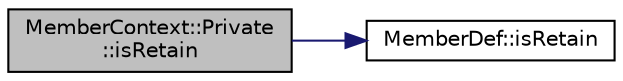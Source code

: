 digraph "MemberContext::Private::isRetain"
{
 // LATEX_PDF_SIZE
  edge [fontname="Helvetica",fontsize="10",labelfontname="Helvetica",labelfontsize="10"];
  node [fontname="Helvetica",fontsize="10",shape=record];
  rankdir="LR";
  Node1 [label="MemberContext::Private\l::isRetain",height=0.2,width=0.4,color="black", fillcolor="grey75", style="filled", fontcolor="black",tooltip=" "];
  Node1 -> Node2 [color="midnightblue",fontsize="10",style="solid",fontname="Helvetica"];
  Node2 [label="MemberDef::isRetain",height=0.2,width=0.4,color="black", fillcolor="white", style="filled",URL="$classMemberDef.html#a4902c8d45c53057b6b421a22821d999b",tooltip=" "];
}
